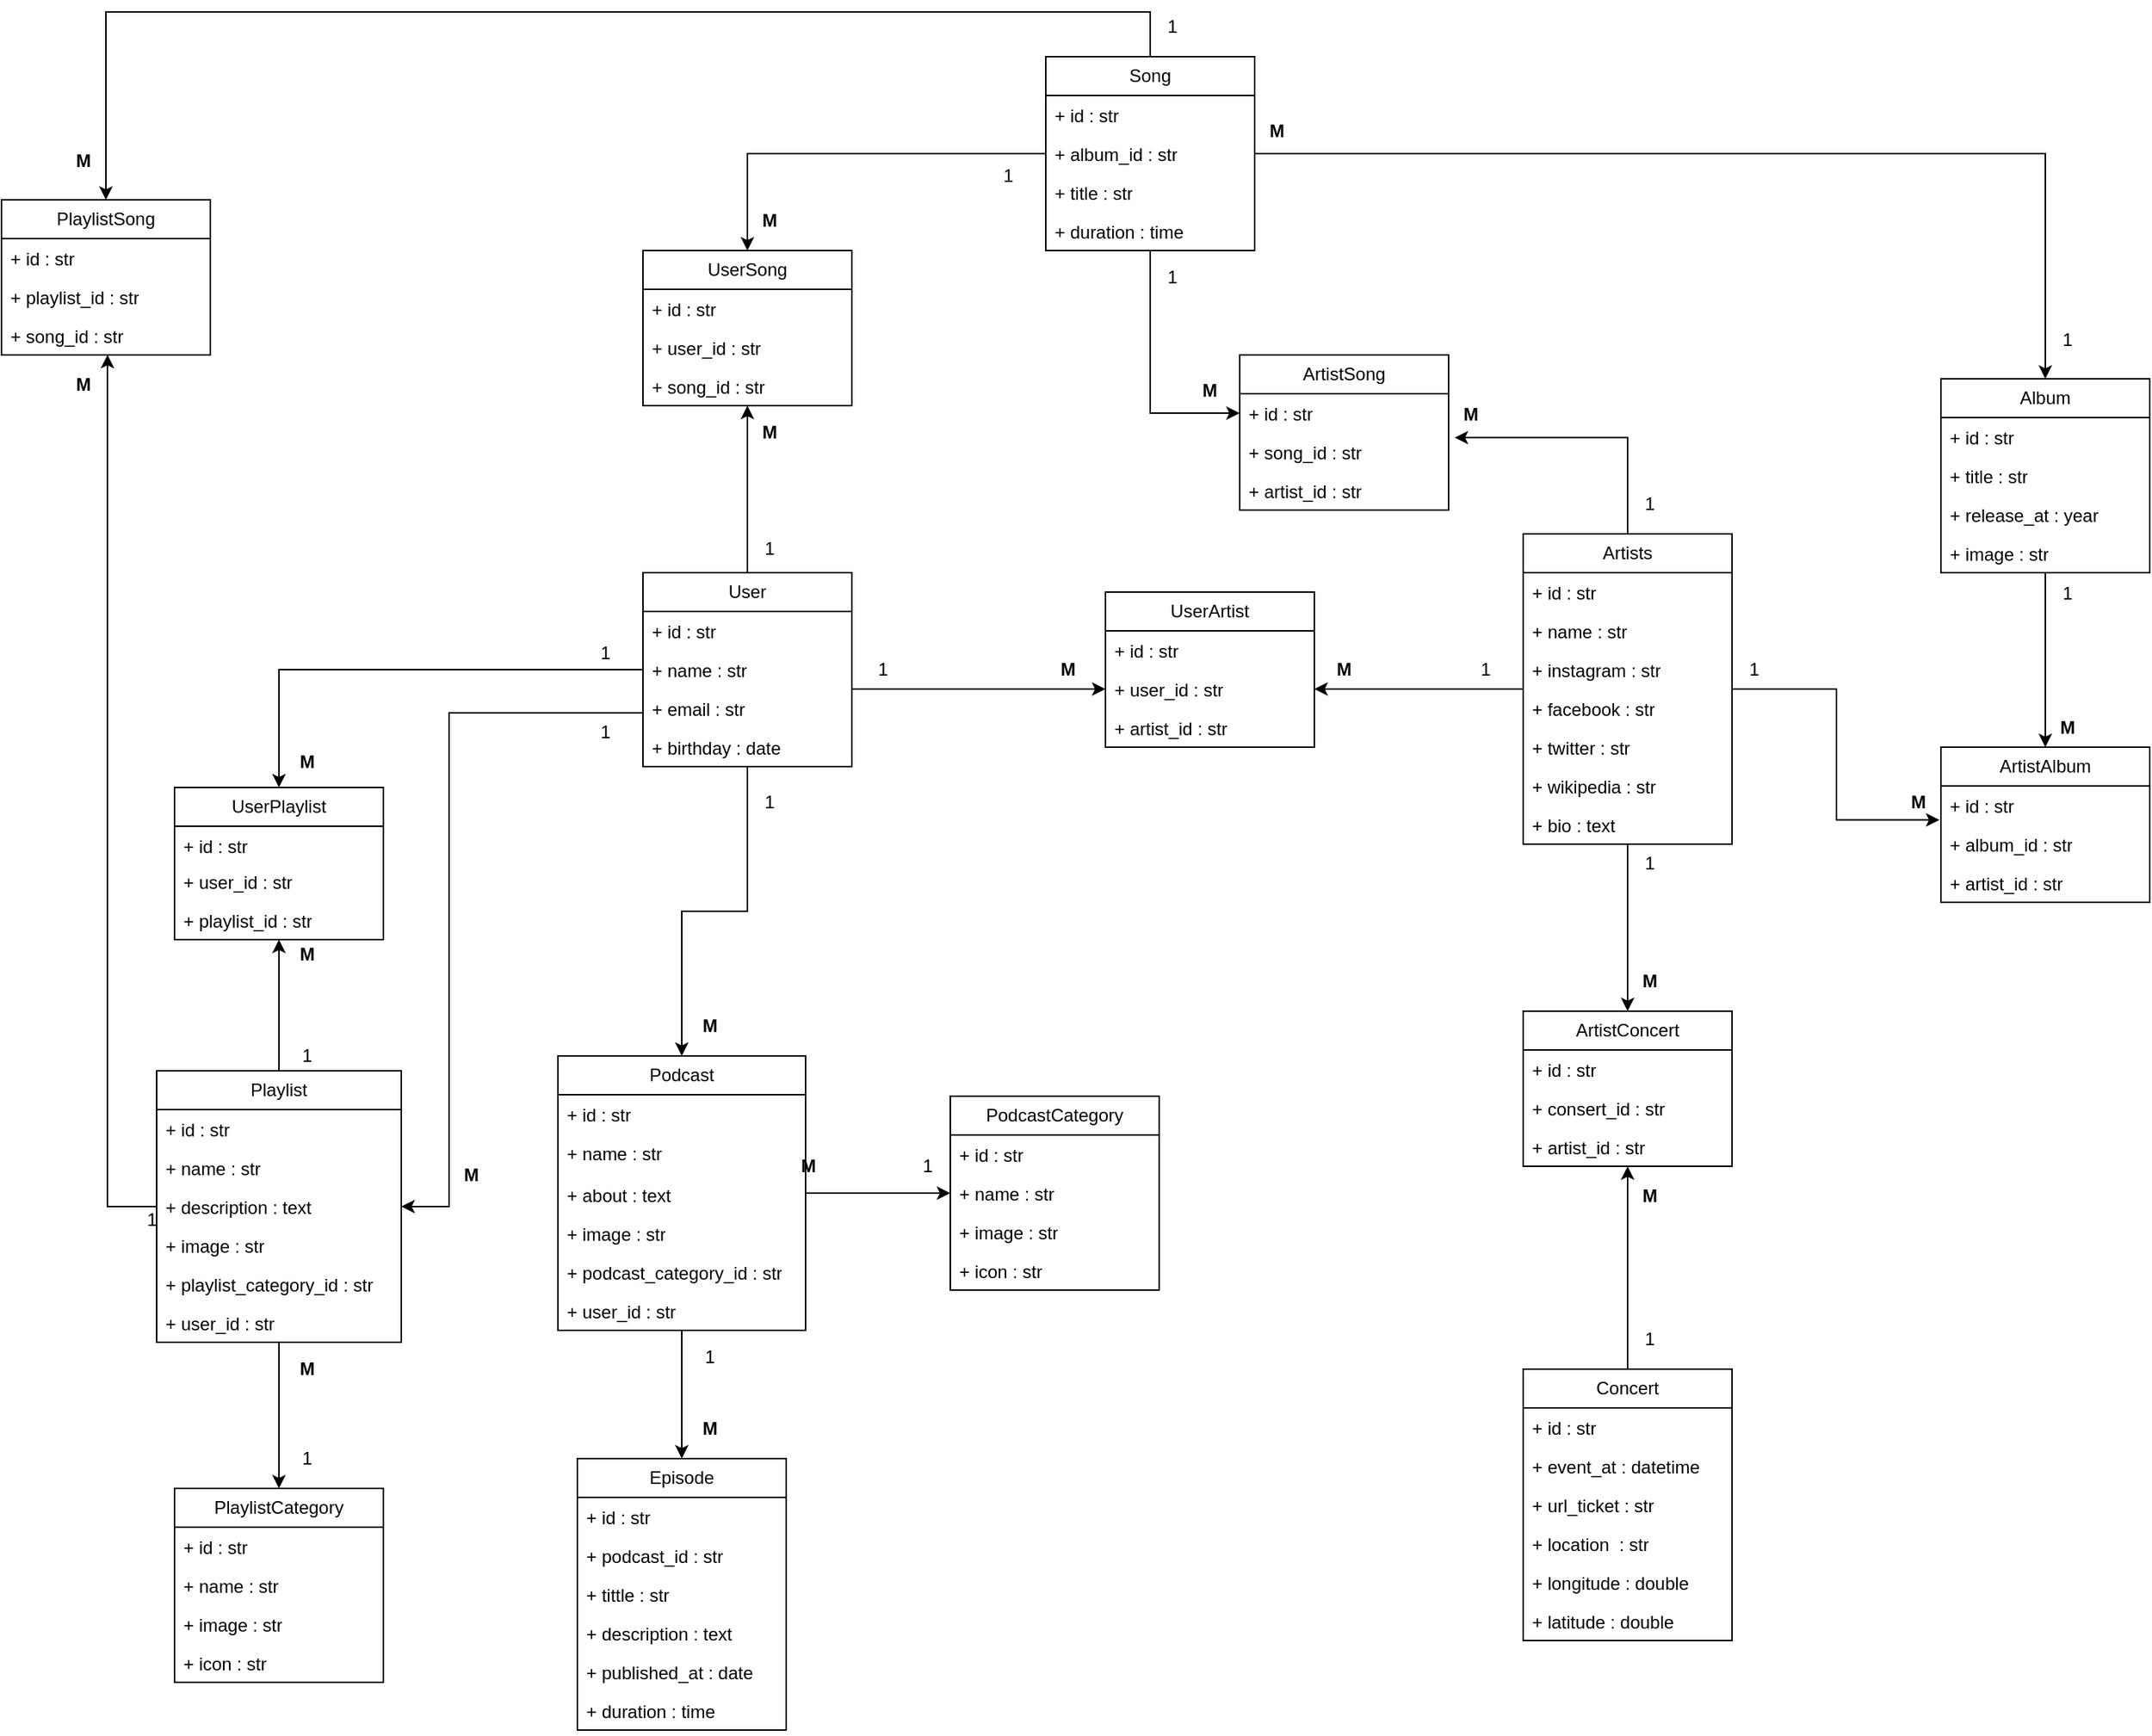 <mxfile version="21.3.2" type="device">
  <diagram name="Halaman-1" id="rEhybxDb6TIfCzU0UJuk">
    <mxGraphModel dx="2417" dy="960" grid="1" gridSize="10" guides="1" tooltips="1" connect="1" arrows="1" fold="1" page="1" pageScale="1" pageWidth="827" pageHeight="1169" math="0" shadow="0">
      <root>
        <mxCell id="0" />
        <mxCell id="1" parent="0" />
        <mxCell id="_os8I4X1cZ1uzn5WCL8z-147" style="edgeStyle=orthogonalEdgeStyle;rounded=0;orthogonalLoop=1;jettySize=auto;html=1;" parent="1" source="_os8I4X1cZ1uzn5WCL8z-61" target="_os8I4X1cZ1uzn5WCL8z-104" edge="1">
          <mxGeometry relative="1" as="geometry" />
        </mxCell>
        <mxCell id="_os8I4X1cZ1uzn5WCL8z-205" style="edgeStyle=orthogonalEdgeStyle;rounded=0;orthogonalLoop=1;jettySize=auto;html=1;" parent="1" source="_os8I4X1cZ1uzn5WCL8z-61" target="_os8I4X1cZ1uzn5WCL8z-181" edge="1">
          <mxGeometry relative="1" as="geometry">
            <Array as="points">
              <mxPoint x="-180" y="464" />
              <mxPoint x="-180" y="464" />
            </Array>
          </mxGeometry>
        </mxCell>
        <mxCell id="_os8I4X1cZ1uzn5WCL8z-213" style="edgeStyle=orthogonalEdgeStyle;rounded=0;orthogonalLoop=1;jettySize=auto;html=1;entryX=0.5;entryY=1;entryDx=0;entryDy=0;" parent="1" source="_os8I4X1cZ1uzn5WCL8z-61" target="_os8I4X1cZ1uzn5WCL8z-183" edge="1">
          <mxGeometry relative="1" as="geometry" />
        </mxCell>
        <mxCell id="_os8I4X1cZ1uzn5WCL8z-231" style="edgeStyle=orthogonalEdgeStyle;rounded=0;orthogonalLoop=1;jettySize=auto;html=1;entryX=1;entryY=0.5;entryDx=0;entryDy=0;" parent="1" source="_os8I4X1cZ1uzn5WCL8z-61" target="_os8I4X1cZ1uzn5WCL8z-96" edge="1">
          <mxGeometry relative="1" as="geometry">
            <Array as="points">
              <mxPoint x="-500" y="480" />
              <mxPoint x="-500" y="811" />
            </Array>
          </mxGeometry>
        </mxCell>
        <mxCell id="_os8I4X1cZ1uzn5WCL8z-61" value="User" style="swimlane;fontStyle=0;childLayout=stackLayout;horizontal=1;startSize=26;fillColor=none;horizontalStack=0;resizeParent=1;resizeParentMax=0;resizeLast=0;collapsible=1;marginBottom=0;whiteSpace=wrap;html=1;" parent="1" vertex="1">
          <mxGeometry x="-370" y="386" width="140" height="130" as="geometry" />
        </mxCell>
        <mxCell id="_os8I4X1cZ1uzn5WCL8z-62" value="+ id : str" style="text;strokeColor=none;fillColor=none;align=left;verticalAlign=top;spacingLeft=4;spacingRight=4;overflow=hidden;rotatable=0;points=[[0,0.5],[1,0.5]];portConstraint=eastwest;whiteSpace=wrap;html=1;" parent="_os8I4X1cZ1uzn5WCL8z-61" vertex="1">
          <mxGeometry y="26" width="140" height="26" as="geometry" />
        </mxCell>
        <mxCell id="_os8I4X1cZ1uzn5WCL8z-63" value="+ name : str" style="text;strokeColor=none;fillColor=none;align=left;verticalAlign=top;spacingLeft=4;spacingRight=4;overflow=hidden;rotatable=0;points=[[0,0.5],[1,0.5]];portConstraint=eastwest;whiteSpace=wrap;html=1;" parent="_os8I4X1cZ1uzn5WCL8z-61" vertex="1">
          <mxGeometry y="52" width="140" height="26" as="geometry" />
        </mxCell>
        <mxCell id="_os8I4X1cZ1uzn5WCL8z-64" value="+ email : str&amp;nbsp;" style="text;strokeColor=none;fillColor=none;align=left;verticalAlign=top;spacingLeft=4;spacingRight=4;overflow=hidden;rotatable=0;points=[[0,0.5],[1,0.5]];portConstraint=eastwest;whiteSpace=wrap;html=1;" parent="_os8I4X1cZ1uzn5WCL8z-61" vertex="1">
          <mxGeometry y="78" width="140" height="26" as="geometry" />
        </mxCell>
        <mxCell id="_os8I4X1cZ1uzn5WCL8z-67" value="+ birthday : date&amp;nbsp;" style="text;strokeColor=none;fillColor=none;align=left;verticalAlign=top;spacingLeft=4;spacingRight=4;overflow=hidden;rotatable=0;points=[[0,0.5],[1,0.5]];portConstraint=eastwest;whiteSpace=wrap;html=1;" parent="_os8I4X1cZ1uzn5WCL8z-61" vertex="1">
          <mxGeometry y="104" width="140" height="26" as="geometry" />
        </mxCell>
        <mxCell id="_os8I4X1cZ1uzn5WCL8z-193" style="edgeStyle=orthogonalEdgeStyle;rounded=0;orthogonalLoop=1;jettySize=auto;html=1;entryX=-0.007;entryY=-0.125;entryDx=0;entryDy=0;entryPerimeter=0;" parent="1" source="_os8I4X1cZ1uzn5WCL8z-68" target="_os8I4X1cZ1uzn5WCL8z-164" edge="1">
          <mxGeometry relative="1" as="geometry" />
        </mxCell>
        <mxCell id="_os8I4X1cZ1uzn5WCL8z-197" style="edgeStyle=orthogonalEdgeStyle;rounded=0;orthogonalLoop=1;jettySize=auto;html=1;entryX=1.029;entryY=0.132;entryDx=0;entryDy=0;entryPerimeter=0;" parent="1" source="_os8I4X1cZ1uzn5WCL8z-68" target="_os8I4X1cZ1uzn5WCL8z-169" edge="1">
          <mxGeometry relative="1" as="geometry" />
        </mxCell>
        <mxCell id="_os8I4X1cZ1uzn5WCL8z-201" style="edgeStyle=orthogonalEdgeStyle;rounded=0;orthogonalLoop=1;jettySize=auto;html=1;" parent="1" source="_os8I4X1cZ1uzn5WCL8z-68" target="_os8I4X1cZ1uzn5WCL8z-175" edge="1">
          <mxGeometry relative="1" as="geometry" />
        </mxCell>
        <mxCell id="_os8I4X1cZ1uzn5WCL8z-206" style="edgeStyle=orthogonalEdgeStyle;rounded=0;orthogonalLoop=1;jettySize=auto;html=1;entryX=1;entryY=0.5;entryDx=0;entryDy=0;" parent="1" source="_os8I4X1cZ1uzn5WCL8z-68" target="_os8I4X1cZ1uzn5WCL8z-181" edge="1">
          <mxGeometry relative="1" as="geometry" />
        </mxCell>
        <mxCell id="_os8I4X1cZ1uzn5WCL8z-68" value="Artists" style="swimlane;fontStyle=0;childLayout=stackLayout;horizontal=1;startSize=26;fillColor=none;horizontalStack=0;resizeParent=1;resizeParentMax=0;resizeLast=0;collapsible=1;marginBottom=0;whiteSpace=wrap;html=1;" parent="1" vertex="1">
          <mxGeometry x="220" y="360" width="140" height="208" as="geometry" />
        </mxCell>
        <mxCell id="_os8I4X1cZ1uzn5WCL8z-69" value="+ id : str" style="text;strokeColor=none;fillColor=none;align=left;verticalAlign=top;spacingLeft=4;spacingRight=4;overflow=hidden;rotatable=0;points=[[0,0.5],[1,0.5]];portConstraint=eastwest;whiteSpace=wrap;html=1;" parent="_os8I4X1cZ1uzn5WCL8z-68" vertex="1">
          <mxGeometry y="26" width="140" height="26" as="geometry" />
        </mxCell>
        <mxCell id="_os8I4X1cZ1uzn5WCL8z-70" value="+ name : str" style="text;strokeColor=none;fillColor=none;align=left;verticalAlign=top;spacingLeft=4;spacingRight=4;overflow=hidden;rotatable=0;points=[[0,0.5],[1,0.5]];portConstraint=eastwest;whiteSpace=wrap;html=1;" parent="_os8I4X1cZ1uzn5WCL8z-68" vertex="1">
          <mxGeometry y="52" width="140" height="26" as="geometry" />
        </mxCell>
        <mxCell id="_os8I4X1cZ1uzn5WCL8z-71" value="+ instagram : str" style="text;strokeColor=none;fillColor=none;align=left;verticalAlign=top;spacingLeft=4;spacingRight=4;overflow=hidden;rotatable=0;points=[[0,0.5],[1,0.5]];portConstraint=eastwest;whiteSpace=wrap;html=1;" parent="_os8I4X1cZ1uzn5WCL8z-68" vertex="1">
          <mxGeometry y="78" width="140" height="26" as="geometry" />
        </mxCell>
        <mxCell id="_os8I4X1cZ1uzn5WCL8z-72" value="+ facebook : str" style="text;strokeColor=none;fillColor=none;align=left;verticalAlign=top;spacingLeft=4;spacingRight=4;overflow=hidden;rotatable=0;points=[[0,0.5],[1,0.5]];portConstraint=eastwest;whiteSpace=wrap;html=1;" parent="_os8I4X1cZ1uzn5WCL8z-68" vertex="1">
          <mxGeometry y="104" width="140" height="26" as="geometry" />
        </mxCell>
        <mxCell id="_os8I4X1cZ1uzn5WCL8z-73" value="+ twitter : str" style="text;strokeColor=none;fillColor=none;align=left;verticalAlign=top;spacingLeft=4;spacingRight=4;overflow=hidden;rotatable=0;points=[[0,0.5],[1,0.5]];portConstraint=eastwest;whiteSpace=wrap;html=1;" parent="_os8I4X1cZ1uzn5WCL8z-68" vertex="1">
          <mxGeometry y="130" width="140" height="26" as="geometry" />
        </mxCell>
        <mxCell id="_os8I4X1cZ1uzn5WCL8z-74" value="+ wikipedia : str" style="text;strokeColor=none;fillColor=none;align=left;verticalAlign=top;spacingLeft=4;spacingRight=4;overflow=hidden;rotatable=0;points=[[0,0.5],[1,0.5]];portConstraint=eastwest;whiteSpace=wrap;html=1;" parent="_os8I4X1cZ1uzn5WCL8z-68" vertex="1">
          <mxGeometry y="156" width="140" height="26" as="geometry" />
        </mxCell>
        <mxCell id="_os8I4X1cZ1uzn5WCL8z-76" value="+ bio : text" style="text;strokeColor=none;fillColor=none;align=left;verticalAlign=top;spacingLeft=4;spacingRight=4;overflow=hidden;rotatable=0;points=[[0,0.5],[1,0.5]];portConstraint=eastwest;whiteSpace=wrap;html=1;" parent="_os8I4X1cZ1uzn5WCL8z-68" vertex="1">
          <mxGeometry y="182" width="140" height="26" as="geometry" />
        </mxCell>
        <mxCell id="_os8I4X1cZ1uzn5WCL8z-150" style="edgeStyle=orthogonalEdgeStyle;rounded=0;orthogonalLoop=1;jettySize=auto;html=1;exitX=1;exitY=0.5;exitDx=0;exitDy=0;" parent="1" source="_os8I4X1cZ1uzn5WCL8z-79" target="_os8I4X1cZ1uzn5WCL8z-82" edge="1">
          <mxGeometry relative="1" as="geometry">
            <Array as="points">
              <mxPoint x="570" y="105" />
            </Array>
          </mxGeometry>
        </mxCell>
        <mxCell id="_os8I4X1cZ1uzn5WCL8z-196" style="edgeStyle=orthogonalEdgeStyle;rounded=0;orthogonalLoop=1;jettySize=auto;html=1;" parent="1" source="_os8I4X1cZ1uzn5WCL8z-77" target="_os8I4X1cZ1uzn5WCL8z-168" edge="1">
          <mxGeometry relative="1" as="geometry" />
        </mxCell>
        <mxCell id="_os8I4X1cZ1uzn5WCL8z-210" style="edgeStyle=orthogonalEdgeStyle;rounded=0;orthogonalLoop=1;jettySize=auto;html=1;entryX=0.5;entryY=0;entryDx=0;entryDy=0;" parent="1" source="_os8I4X1cZ1uzn5WCL8z-77" target="_os8I4X1cZ1uzn5WCL8z-171" edge="1">
          <mxGeometry relative="1" as="geometry">
            <Array as="points">
              <mxPoint x="-30" y="10" />
              <mxPoint x="-730" y="10" />
            </Array>
          </mxGeometry>
        </mxCell>
        <mxCell id="_os8I4X1cZ1uzn5WCL8z-214" style="edgeStyle=orthogonalEdgeStyle;rounded=0;orthogonalLoop=1;jettySize=auto;html=1;entryX=0.5;entryY=0;entryDx=0;entryDy=0;" parent="1" source="_os8I4X1cZ1uzn5WCL8z-77" target="_os8I4X1cZ1uzn5WCL8z-183" edge="1">
          <mxGeometry relative="1" as="geometry" />
        </mxCell>
        <mxCell id="_os8I4X1cZ1uzn5WCL8z-77" value="Song" style="swimlane;fontStyle=0;childLayout=stackLayout;horizontal=1;startSize=26;fillColor=none;horizontalStack=0;resizeParent=1;resizeParentMax=0;resizeLast=0;collapsible=1;marginBottom=0;whiteSpace=wrap;html=1;" parent="1" vertex="1">
          <mxGeometry x="-100" y="40" width="140" height="130" as="geometry" />
        </mxCell>
        <mxCell id="_os8I4X1cZ1uzn5WCL8z-78" value="+ id : str" style="text;strokeColor=none;fillColor=none;align=left;verticalAlign=top;spacingLeft=4;spacingRight=4;overflow=hidden;rotatable=0;points=[[0,0.5],[1,0.5]];portConstraint=eastwest;whiteSpace=wrap;html=1;" parent="_os8I4X1cZ1uzn5WCL8z-77" vertex="1">
          <mxGeometry y="26" width="140" height="26" as="geometry" />
        </mxCell>
        <mxCell id="_os8I4X1cZ1uzn5WCL8z-79" value="+ album_id : str" style="text;strokeColor=none;fillColor=none;align=left;verticalAlign=top;spacingLeft=4;spacingRight=4;overflow=hidden;rotatable=0;points=[[0,0.5],[1,0.5]];portConstraint=eastwest;whiteSpace=wrap;html=1;" parent="_os8I4X1cZ1uzn5WCL8z-77" vertex="1">
          <mxGeometry y="52" width="140" height="26" as="geometry" />
        </mxCell>
        <mxCell id="_os8I4X1cZ1uzn5WCL8z-80" value="+ title : str" style="text;strokeColor=none;fillColor=none;align=left;verticalAlign=top;spacingLeft=4;spacingRight=4;overflow=hidden;rotatable=0;points=[[0,0.5],[1,0.5]];portConstraint=eastwest;whiteSpace=wrap;html=1;" parent="_os8I4X1cZ1uzn5WCL8z-77" vertex="1">
          <mxGeometry y="78" width="140" height="26" as="geometry" />
        </mxCell>
        <mxCell id="_os8I4X1cZ1uzn5WCL8z-81" value="+ duration : time" style="text;strokeColor=none;fillColor=none;align=left;verticalAlign=top;spacingLeft=4;spacingRight=4;overflow=hidden;rotatable=0;points=[[0,0.5],[1,0.5]];portConstraint=eastwest;whiteSpace=wrap;html=1;" parent="_os8I4X1cZ1uzn5WCL8z-77" vertex="1">
          <mxGeometry y="104" width="140" height="26" as="geometry" />
        </mxCell>
        <mxCell id="_os8I4X1cZ1uzn5WCL8z-211" style="edgeStyle=orthogonalEdgeStyle;rounded=0;orthogonalLoop=1;jettySize=auto;html=1;entryX=0.5;entryY=0;entryDx=0;entryDy=0;" parent="1" source="_os8I4X1cZ1uzn5WCL8z-82" target="_os8I4X1cZ1uzn5WCL8z-162" edge="1">
          <mxGeometry relative="1" as="geometry" />
        </mxCell>
        <mxCell id="_os8I4X1cZ1uzn5WCL8z-82" value="Album" style="swimlane;fontStyle=0;childLayout=stackLayout;horizontal=1;startSize=26;fillColor=none;horizontalStack=0;resizeParent=1;resizeParentMax=0;resizeLast=0;collapsible=1;marginBottom=0;whiteSpace=wrap;html=1;" parent="1" vertex="1">
          <mxGeometry x="500" y="256" width="140" height="130" as="geometry" />
        </mxCell>
        <mxCell id="_os8I4X1cZ1uzn5WCL8z-83" value="+ id : str" style="text;strokeColor=none;fillColor=none;align=left;verticalAlign=top;spacingLeft=4;spacingRight=4;overflow=hidden;rotatable=0;points=[[0,0.5],[1,0.5]];portConstraint=eastwest;whiteSpace=wrap;html=1;" parent="_os8I4X1cZ1uzn5WCL8z-82" vertex="1">
          <mxGeometry y="26" width="140" height="26" as="geometry" />
        </mxCell>
        <mxCell id="_os8I4X1cZ1uzn5WCL8z-84" value="+ title : str" style="text;strokeColor=none;fillColor=none;align=left;verticalAlign=top;spacingLeft=4;spacingRight=4;overflow=hidden;rotatable=0;points=[[0,0.5],[1,0.5]];portConstraint=eastwest;whiteSpace=wrap;html=1;" parent="_os8I4X1cZ1uzn5WCL8z-82" vertex="1">
          <mxGeometry y="52" width="140" height="26" as="geometry" />
        </mxCell>
        <mxCell id="_os8I4X1cZ1uzn5WCL8z-85" value="+ release_at : year" style="text;strokeColor=none;fillColor=none;align=left;verticalAlign=top;spacingLeft=4;spacingRight=4;overflow=hidden;rotatable=0;points=[[0,0.5],[1,0.5]];portConstraint=eastwest;whiteSpace=wrap;html=1;" parent="_os8I4X1cZ1uzn5WCL8z-82" vertex="1">
          <mxGeometry y="78" width="140" height="26" as="geometry" />
        </mxCell>
        <mxCell id="_os8I4X1cZ1uzn5WCL8z-86" value="+ image : str" style="text;strokeColor=none;fillColor=none;align=left;verticalAlign=top;spacingLeft=4;spacingRight=4;overflow=hidden;rotatable=0;points=[[0,0.5],[1,0.5]];portConstraint=eastwest;whiteSpace=wrap;html=1;" parent="_os8I4X1cZ1uzn5WCL8z-82" vertex="1">
          <mxGeometry y="104" width="140" height="26" as="geometry" />
        </mxCell>
        <mxCell id="_os8I4X1cZ1uzn5WCL8z-87" value="PlaylistCategory" style="swimlane;fontStyle=0;childLayout=stackLayout;horizontal=1;startSize=26;fillColor=none;horizontalStack=0;resizeParent=1;resizeParentMax=0;resizeLast=0;collapsible=1;marginBottom=0;whiteSpace=wrap;html=1;" parent="1" vertex="1">
          <mxGeometry x="-684" y="1000" width="140" height="130" as="geometry" />
        </mxCell>
        <mxCell id="_os8I4X1cZ1uzn5WCL8z-88" value="+ id : str" style="text;strokeColor=none;fillColor=none;align=left;verticalAlign=top;spacingLeft=4;spacingRight=4;overflow=hidden;rotatable=0;points=[[0,0.5],[1,0.5]];portConstraint=eastwest;whiteSpace=wrap;html=1;" parent="_os8I4X1cZ1uzn5WCL8z-87" vertex="1">
          <mxGeometry y="26" width="140" height="26" as="geometry" />
        </mxCell>
        <mxCell id="_os8I4X1cZ1uzn5WCL8z-89" value="+ name : str" style="text;strokeColor=none;fillColor=none;align=left;verticalAlign=top;spacingLeft=4;spacingRight=4;overflow=hidden;rotatable=0;points=[[0,0.5],[1,0.5]];portConstraint=eastwest;whiteSpace=wrap;html=1;" parent="_os8I4X1cZ1uzn5WCL8z-87" vertex="1">
          <mxGeometry y="52" width="140" height="26" as="geometry" />
        </mxCell>
        <mxCell id="_os8I4X1cZ1uzn5WCL8z-90" value="+ image : str" style="text;strokeColor=none;fillColor=none;align=left;verticalAlign=top;spacingLeft=4;spacingRight=4;overflow=hidden;rotatable=0;points=[[0,0.5],[1,0.5]];portConstraint=eastwest;whiteSpace=wrap;html=1;" parent="_os8I4X1cZ1uzn5WCL8z-87" vertex="1">
          <mxGeometry y="78" width="140" height="26" as="geometry" />
        </mxCell>
        <mxCell id="_os8I4X1cZ1uzn5WCL8z-91" value="+ icon : str" style="text;strokeColor=none;fillColor=none;align=left;verticalAlign=top;spacingLeft=4;spacingRight=4;overflow=hidden;rotatable=0;points=[[0,0.5],[1,0.5]];portConstraint=eastwest;whiteSpace=wrap;html=1;" parent="_os8I4X1cZ1uzn5WCL8z-87" vertex="1">
          <mxGeometry y="104" width="140" height="26" as="geometry" />
        </mxCell>
        <mxCell id="_os8I4X1cZ1uzn5WCL8z-156" style="edgeStyle=orthogonalEdgeStyle;rounded=0;orthogonalLoop=1;jettySize=auto;html=1;" parent="1" source="_os8I4X1cZ1uzn5WCL8z-92" target="_os8I4X1cZ1uzn5WCL8z-87" edge="1">
          <mxGeometry relative="1" as="geometry" />
        </mxCell>
        <mxCell id="_os8I4X1cZ1uzn5WCL8z-199" style="edgeStyle=orthogonalEdgeStyle;rounded=0;orthogonalLoop=1;jettySize=auto;html=1;entryX=0.508;entryY=0.996;entryDx=0;entryDy=0;entryPerimeter=0;" parent="1" source="_os8I4X1cZ1uzn5WCL8z-92" target="_os8I4X1cZ1uzn5WCL8z-174" edge="1">
          <mxGeometry relative="1" as="geometry">
            <mxPoint x="-740" y="250" as="targetPoint" />
            <Array as="points">
              <mxPoint x="-729" y="811" />
              <mxPoint x="-729" y="250" />
            </Array>
          </mxGeometry>
        </mxCell>
        <mxCell id="_os8I4X1cZ1uzn5WCL8z-216" style="edgeStyle=orthogonalEdgeStyle;rounded=0;orthogonalLoop=1;jettySize=auto;html=1;entryX=0.5;entryY=1;entryDx=0;entryDy=0;" parent="1" source="_os8I4X1cZ1uzn5WCL8z-92" target="_os8I4X1cZ1uzn5WCL8z-187" edge="1">
          <mxGeometry relative="1" as="geometry" />
        </mxCell>
        <mxCell id="_os8I4X1cZ1uzn5WCL8z-92" value="Playlist" style="swimlane;fontStyle=0;childLayout=stackLayout;horizontal=1;startSize=26;fillColor=none;horizontalStack=0;resizeParent=1;resizeParentMax=0;resizeLast=0;collapsible=1;marginBottom=0;whiteSpace=wrap;html=1;" parent="1" vertex="1">
          <mxGeometry x="-696" y="720" width="164" height="182" as="geometry" />
        </mxCell>
        <mxCell id="_os8I4X1cZ1uzn5WCL8z-93" value="+ id : str" style="text;strokeColor=none;fillColor=none;align=left;verticalAlign=top;spacingLeft=4;spacingRight=4;overflow=hidden;rotatable=0;points=[[0,0.5],[1,0.5]];portConstraint=eastwest;whiteSpace=wrap;html=1;" parent="_os8I4X1cZ1uzn5WCL8z-92" vertex="1">
          <mxGeometry y="26" width="164" height="26" as="geometry" />
        </mxCell>
        <mxCell id="_os8I4X1cZ1uzn5WCL8z-94" value="+ name : str" style="text;strokeColor=none;fillColor=none;align=left;verticalAlign=top;spacingLeft=4;spacingRight=4;overflow=hidden;rotatable=0;points=[[0,0.5],[1,0.5]];portConstraint=eastwest;whiteSpace=wrap;html=1;" parent="_os8I4X1cZ1uzn5WCL8z-92" vertex="1">
          <mxGeometry y="52" width="164" height="26" as="geometry" />
        </mxCell>
        <mxCell id="_os8I4X1cZ1uzn5WCL8z-96" value="+ description : text" style="text;strokeColor=none;fillColor=none;align=left;verticalAlign=top;spacingLeft=4;spacingRight=4;overflow=hidden;rotatable=0;points=[[0,0.5],[1,0.5]];portConstraint=eastwest;whiteSpace=wrap;html=1;" parent="_os8I4X1cZ1uzn5WCL8z-92" vertex="1">
          <mxGeometry y="78" width="164" height="26" as="geometry" />
        </mxCell>
        <mxCell id="_os8I4X1cZ1uzn5WCL8z-95" value="+ image : str" style="text;strokeColor=none;fillColor=none;align=left;verticalAlign=top;spacingLeft=4;spacingRight=4;overflow=hidden;rotatable=0;points=[[0,0.5],[1,0.5]];portConstraint=eastwest;whiteSpace=wrap;html=1;" parent="_os8I4X1cZ1uzn5WCL8z-92" vertex="1">
          <mxGeometry y="104" width="164" height="26" as="geometry" />
        </mxCell>
        <mxCell id="_os8I4X1cZ1uzn5WCL8z-97" value="+ playlist_category_id : str" style="text;strokeColor=none;fillColor=none;align=left;verticalAlign=top;spacingLeft=4;spacingRight=4;overflow=hidden;rotatable=0;points=[[0,0.5],[1,0.5]];portConstraint=eastwest;whiteSpace=wrap;html=1;" parent="_os8I4X1cZ1uzn5WCL8z-92" vertex="1">
          <mxGeometry y="130" width="164" height="26" as="geometry" />
        </mxCell>
        <mxCell id="_os8I4X1cZ1uzn5WCL8z-98" value="+ user_id : str" style="text;strokeColor=none;fillColor=none;align=left;verticalAlign=top;spacingLeft=4;spacingRight=4;overflow=hidden;rotatable=0;points=[[0,0.5],[1,0.5]];portConstraint=eastwest;whiteSpace=wrap;html=1;" parent="_os8I4X1cZ1uzn5WCL8z-92" vertex="1">
          <mxGeometry y="156" width="164" height="26" as="geometry" />
        </mxCell>
        <mxCell id="_os8I4X1cZ1uzn5WCL8z-99" value="PodcastCategory" style="swimlane;fontStyle=0;childLayout=stackLayout;horizontal=1;startSize=26;fillColor=none;horizontalStack=0;resizeParent=1;resizeParentMax=0;resizeLast=0;collapsible=1;marginBottom=0;whiteSpace=wrap;html=1;" parent="1" vertex="1">
          <mxGeometry x="-164" y="737" width="140" height="130" as="geometry" />
        </mxCell>
        <mxCell id="_os8I4X1cZ1uzn5WCL8z-100" value="+ id : str" style="text;strokeColor=none;fillColor=none;align=left;verticalAlign=top;spacingLeft=4;spacingRight=4;overflow=hidden;rotatable=0;points=[[0,0.5],[1,0.5]];portConstraint=eastwest;whiteSpace=wrap;html=1;" parent="_os8I4X1cZ1uzn5WCL8z-99" vertex="1">
          <mxGeometry y="26" width="140" height="26" as="geometry" />
        </mxCell>
        <mxCell id="_os8I4X1cZ1uzn5WCL8z-101" value="+ name : str" style="text;strokeColor=none;fillColor=none;align=left;verticalAlign=top;spacingLeft=4;spacingRight=4;overflow=hidden;rotatable=0;points=[[0,0.5],[1,0.5]];portConstraint=eastwest;whiteSpace=wrap;html=1;" parent="_os8I4X1cZ1uzn5WCL8z-99" vertex="1">
          <mxGeometry y="52" width="140" height="26" as="geometry" />
        </mxCell>
        <mxCell id="_os8I4X1cZ1uzn5WCL8z-102" value="+ image : str" style="text;strokeColor=none;fillColor=none;align=left;verticalAlign=top;spacingLeft=4;spacingRight=4;overflow=hidden;rotatable=0;points=[[0,0.5],[1,0.5]];portConstraint=eastwest;whiteSpace=wrap;html=1;" parent="_os8I4X1cZ1uzn5WCL8z-99" vertex="1">
          <mxGeometry y="78" width="140" height="26" as="geometry" />
        </mxCell>
        <mxCell id="_os8I4X1cZ1uzn5WCL8z-103" value="+ icon : str" style="text;strokeColor=none;fillColor=none;align=left;verticalAlign=top;spacingLeft=4;spacingRight=4;overflow=hidden;rotatable=0;points=[[0,0.5],[1,0.5]];portConstraint=eastwest;whiteSpace=wrap;html=1;" parent="_os8I4X1cZ1uzn5WCL8z-99" vertex="1">
          <mxGeometry y="104" width="140" height="26" as="geometry" />
        </mxCell>
        <mxCell id="_os8I4X1cZ1uzn5WCL8z-138" style="edgeStyle=orthogonalEdgeStyle;rounded=0;orthogonalLoop=1;jettySize=auto;html=1;" parent="1" source="_os8I4X1cZ1uzn5WCL8z-104" target="_os8I4X1cZ1uzn5WCL8z-111" edge="1">
          <mxGeometry relative="1" as="geometry" />
        </mxCell>
        <mxCell id="_os8I4X1cZ1uzn5WCL8z-139" style="edgeStyle=orthogonalEdgeStyle;rounded=0;orthogonalLoop=1;jettySize=auto;html=1;" parent="1" source="_os8I4X1cZ1uzn5WCL8z-104" target="_os8I4X1cZ1uzn5WCL8z-101" edge="1">
          <mxGeometry relative="1" as="geometry" />
        </mxCell>
        <mxCell id="_os8I4X1cZ1uzn5WCL8z-104" value="Podcast" style="swimlane;fontStyle=0;childLayout=stackLayout;horizontal=1;startSize=26;fillColor=none;horizontalStack=0;resizeParent=1;resizeParentMax=0;resizeLast=0;collapsible=1;marginBottom=0;whiteSpace=wrap;html=1;" parent="1" vertex="1">
          <mxGeometry x="-427" y="710" width="166" height="184" as="geometry" />
        </mxCell>
        <mxCell id="_os8I4X1cZ1uzn5WCL8z-105" value="+ id : str" style="text;strokeColor=none;fillColor=none;align=left;verticalAlign=top;spacingLeft=4;spacingRight=4;overflow=hidden;rotatable=0;points=[[0,0.5],[1,0.5]];portConstraint=eastwest;whiteSpace=wrap;html=1;" parent="_os8I4X1cZ1uzn5WCL8z-104" vertex="1">
          <mxGeometry y="26" width="166" height="26" as="geometry" />
        </mxCell>
        <mxCell id="_os8I4X1cZ1uzn5WCL8z-106" value="+ name : str" style="text;strokeColor=none;fillColor=none;align=left;verticalAlign=top;spacingLeft=4;spacingRight=4;overflow=hidden;rotatable=0;points=[[0,0.5],[1,0.5]];portConstraint=eastwest;whiteSpace=wrap;html=1;" parent="_os8I4X1cZ1uzn5WCL8z-104" vertex="1">
          <mxGeometry y="52" width="166" height="28" as="geometry" />
        </mxCell>
        <mxCell id="_os8I4X1cZ1uzn5WCL8z-107" value="+ about : text" style="text;strokeColor=none;fillColor=none;align=left;verticalAlign=top;spacingLeft=4;spacingRight=4;overflow=hidden;rotatable=0;points=[[0,0.5],[1,0.5]];portConstraint=eastwest;whiteSpace=wrap;html=1;" parent="_os8I4X1cZ1uzn5WCL8z-104" vertex="1">
          <mxGeometry y="80" width="166" height="26" as="geometry" />
        </mxCell>
        <mxCell id="_os8I4X1cZ1uzn5WCL8z-108" value="+ image : str" style="text;strokeColor=none;fillColor=none;align=left;verticalAlign=top;spacingLeft=4;spacingRight=4;overflow=hidden;rotatable=0;points=[[0,0.5],[1,0.5]];portConstraint=eastwest;whiteSpace=wrap;html=1;" parent="_os8I4X1cZ1uzn5WCL8z-104" vertex="1">
          <mxGeometry y="106" width="166" height="26" as="geometry" />
        </mxCell>
        <mxCell id="_os8I4X1cZ1uzn5WCL8z-109" value="+ podcast_category_id : str" style="text;strokeColor=none;fillColor=none;align=left;verticalAlign=top;spacingLeft=4;spacingRight=4;overflow=hidden;rotatable=0;points=[[0,0.5],[1,0.5]];portConstraint=eastwest;whiteSpace=wrap;html=1;" parent="_os8I4X1cZ1uzn5WCL8z-104" vertex="1">
          <mxGeometry y="132" width="166" height="26" as="geometry" />
        </mxCell>
        <mxCell id="_os8I4X1cZ1uzn5WCL8z-110" value="+ user_id : str" style="text;strokeColor=none;fillColor=none;align=left;verticalAlign=top;spacingLeft=4;spacingRight=4;overflow=hidden;rotatable=0;points=[[0,0.5],[1,0.5]];portConstraint=eastwest;whiteSpace=wrap;html=1;" parent="_os8I4X1cZ1uzn5WCL8z-104" vertex="1">
          <mxGeometry y="158" width="166" height="26" as="geometry" />
        </mxCell>
        <mxCell id="_os8I4X1cZ1uzn5WCL8z-111" value="Episode" style="swimlane;fontStyle=0;childLayout=stackLayout;horizontal=1;startSize=26;fillColor=none;horizontalStack=0;resizeParent=1;resizeParentMax=0;resizeLast=0;collapsible=1;marginBottom=0;whiteSpace=wrap;html=1;" parent="1" vertex="1">
          <mxGeometry x="-414" y="980" width="140" height="182" as="geometry" />
        </mxCell>
        <mxCell id="_os8I4X1cZ1uzn5WCL8z-112" value="+ id : str" style="text;strokeColor=none;fillColor=none;align=left;verticalAlign=top;spacingLeft=4;spacingRight=4;overflow=hidden;rotatable=0;points=[[0,0.5],[1,0.5]];portConstraint=eastwest;whiteSpace=wrap;html=1;" parent="_os8I4X1cZ1uzn5WCL8z-111" vertex="1">
          <mxGeometry y="26" width="140" height="26" as="geometry" />
        </mxCell>
        <mxCell id="_os8I4X1cZ1uzn5WCL8z-113" value="+ podcast_id : str" style="text;strokeColor=none;fillColor=none;align=left;verticalAlign=top;spacingLeft=4;spacingRight=4;overflow=hidden;rotatable=0;points=[[0,0.5],[1,0.5]];portConstraint=eastwest;whiteSpace=wrap;html=1;" parent="_os8I4X1cZ1uzn5WCL8z-111" vertex="1">
          <mxGeometry y="52" width="140" height="26" as="geometry" />
        </mxCell>
        <mxCell id="_os8I4X1cZ1uzn5WCL8z-114" value="+ tittle : str" style="text;strokeColor=none;fillColor=none;align=left;verticalAlign=top;spacingLeft=4;spacingRight=4;overflow=hidden;rotatable=0;points=[[0,0.5],[1,0.5]];portConstraint=eastwest;whiteSpace=wrap;html=1;" parent="_os8I4X1cZ1uzn5WCL8z-111" vertex="1">
          <mxGeometry y="78" width="140" height="26" as="geometry" />
        </mxCell>
        <mxCell id="_os8I4X1cZ1uzn5WCL8z-115" value="+ description : text" style="text;strokeColor=none;fillColor=none;align=left;verticalAlign=top;spacingLeft=4;spacingRight=4;overflow=hidden;rotatable=0;points=[[0,0.5],[1,0.5]];portConstraint=eastwest;whiteSpace=wrap;html=1;" parent="_os8I4X1cZ1uzn5WCL8z-111" vertex="1">
          <mxGeometry y="104" width="140" height="26" as="geometry" />
        </mxCell>
        <mxCell id="_os8I4X1cZ1uzn5WCL8z-116" value="+ published_at : date" style="text;strokeColor=none;fillColor=none;align=left;verticalAlign=top;spacingLeft=4;spacingRight=4;overflow=hidden;rotatable=0;points=[[0,0.5],[1,0.5]];portConstraint=eastwest;whiteSpace=wrap;html=1;" parent="_os8I4X1cZ1uzn5WCL8z-111" vertex="1">
          <mxGeometry y="130" width="140" height="26" as="geometry" />
        </mxCell>
        <mxCell id="_os8I4X1cZ1uzn5WCL8z-117" value="+ duration : time" style="text;strokeColor=none;fillColor=none;align=left;verticalAlign=top;spacingLeft=4;spacingRight=4;overflow=hidden;rotatable=0;points=[[0,0.5],[1,0.5]];portConstraint=eastwest;whiteSpace=wrap;html=1;" parent="_os8I4X1cZ1uzn5WCL8z-111" vertex="1">
          <mxGeometry y="156" width="140" height="26" as="geometry" />
        </mxCell>
        <mxCell id="_os8I4X1cZ1uzn5WCL8z-209" style="edgeStyle=orthogonalEdgeStyle;rounded=0;orthogonalLoop=1;jettySize=auto;html=1;entryX=0.5;entryY=1;entryDx=0;entryDy=0;" parent="1" source="_os8I4X1cZ1uzn5WCL8z-118" target="_os8I4X1cZ1uzn5WCL8z-175" edge="1">
          <mxGeometry relative="1" as="geometry">
            <mxPoint x="290" y="780" as="targetPoint" />
          </mxGeometry>
        </mxCell>
        <mxCell id="_os8I4X1cZ1uzn5WCL8z-118" value="Concert" style="swimlane;fontStyle=0;childLayout=stackLayout;horizontal=1;startSize=26;fillColor=none;horizontalStack=0;resizeParent=1;resizeParentMax=0;resizeLast=0;collapsible=1;marginBottom=0;whiteSpace=wrap;html=1;" parent="1" vertex="1">
          <mxGeometry x="220" y="920" width="140" height="182" as="geometry" />
        </mxCell>
        <mxCell id="_os8I4X1cZ1uzn5WCL8z-119" value="+ id : str" style="text;strokeColor=none;fillColor=none;align=left;verticalAlign=top;spacingLeft=4;spacingRight=4;overflow=hidden;rotatable=0;points=[[0,0.5],[1,0.5]];portConstraint=eastwest;whiteSpace=wrap;html=1;" parent="_os8I4X1cZ1uzn5WCL8z-118" vertex="1">
          <mxGeometry y="26" width="140" height="26" as="geometry" />
        </mxCell>
        <mxCell id="_os8I4X1cZ1uzn5WCL8z-123" value="+ event_at : datetime" style="text;strokeColor=none;fillColor=none;align=left;verticalAlign=top;spacingLeft=4;spacingRight=4;overflow=hidden;rotatable=0;points=[[0,0.5],[1,0.5]];portConstraint=eastwest;whiteSpace=wrap;html=1;" parent="_os8I4X1cZ1uzn5WCL8z-118" vertex="1">
          <mxGeometry y="52" width="140" height="26" as="geometry" />
        </mxCell>
        <mxCell id="_os8I4X1cZ1uzn5WCL8z-120" value="+ url_ticket : str" style="text;strokeColor=none;fillColor=none;align=left;verticalAlign=top;spacingLeft=4;spacingRight=4;overflow=hidden;rotatable=0;points=[[0,0.5],[1,0.5]];portConstraint=eastwest;whiteSpace=wrap;html=1;" parent="_os8I4X1cZ1uzn5WCL8z-118" vertex="1">
          <mxGeometry y="78" width="140" height="26" as="geometry" />
        </mxCell>
        <mxCell id="_os8I4X1cZ1uzn5WCL8z-121" value="+ location&amp;nbsp; : str" style="text;strokeColor=none;fillColor=none;align=left;verticalAlign=top;spacingLeft=4;spacingRight=4;overflow=hidden;rotatable=0;points=[[0,0.5],[1,0.5]];portConstraint=eastwest;whiteSpace=wrap;html=1;" parent="_os8I4X1cZ1uzn5WCL8z-118" vertex="1">
          <mxGeometry y="104" width="140" height="26" as="geometry" />
        </mxCell>
        <mxCell id="_os8I4X1cZ1uzn5WCL8z-122" value="+ longitude : double" style="text;strokeColor=none;fillColor=none;align=left;verticalAlign=top;spacingLeft=4;spacingRight=4;overflow=hidden;rotatable=0;points=[[0,0.5],[1,0.5]];portConstraint=eastwest;whiteSpace=wrap;html=1;" parent="_os8I4X1cZ1uzn5WCL8z-118" vertex="1">
          <mxGeometry y="130" width="140" height="26" as="geometry" />
        </mxCell>
        <mxCell id="_os8I4X1cZ1uzn5WCL8z-124" value="+ latitude : double" style="text;strokeColor=none;fillColor=none;align=left;verticalAlign=top;spacingLeft=4;spacingRight=4;overflow=hidden;rotatable=0;points=[[0,0.5],[1,0.5]];portConstraint=eastwest;whiteSpace=wrap;html=1;" parent="_os8I4X1cZ1uzn5WCL8z-118" vertex="1">
          <mxGeometry y="156" width="140" height="26" as="geometry" />
        </mxCell>
        <mxCell id="_os8I4X1cZ1uzn5WCL8z-162" value="ArtistAlbum" style="swimlane;fontStyle=0;childLayout=stackLayout;horizontal=1;startSize=26;fillColor=none;horizontalStack=0;resizeParent=1;resizeParentMax=0;resizeLast=0;collapsible=1;marginBottom=0;whiteSpace=wrap;html=1;" parent="1" vertex="1">
          <mxGeometry x="500" y="503" width="140" height="104" as="geometry" />
        </mxCell>
        <mxCell id="_os8I4X1cZ1uzn5WCL8z-163" value="+ id : str" style="text;strokeColor=none;fillColor=none;align=left;verticalAlign=top;spacingLeft=4;spacingRight=4;overflow=hidden;rotatable=0;points=[[0,0.5],[1,0.5]];portConstraint=eastwest;whiteSpace=wrap;html=1;" parent="_os8I4X1cZ1uzn5WCL8z-162" vertex="1">
          <mxGeometry y="26" width="140" height="26" as="geometry" />
        </mxCell>
        <mxCell id="_os8I4X1cZ1uzn5WCL8z-164" value="+ album_id : str" style="text;strokeColor=none;fillColor=none;align=left;verticalAlign=top;spacingLeft=4;spacingRight=4;overflow=hidden;rotatable=0;points=[[0,0.5],[1,0.5]];portConstraint=eastwest;whiteSpace=wrap;html=1;" parent="_os8I4X1cZ1uzn5WCL8z-162" vertex="1">
          <mxGeometry y="52" width="140" height="26" as="geometry" />
        </mxCell>
        <mxCell id="_os8I4X1cZ1uzn5WCL8z-165" value="+ artist_id : str" style="text;strokeColor=none;fillColor=none;align=left;verticalAlign=top;spacingLeft=4;spacingRight=4;overflow=hidden;rotatable=0;points=[[0,0.5],[1,0.5]];portConstraint=eastwest;whiteSpace=wrap;html=1;" parent="_os8I4X1cZ1uzn5WCL8z-162" vertex="1">
          <mxGeometry y="78" width="140" height="26" as="geometry" />
        </mxCell>
        <mxCell id="_os8I4X1cZ1uzn5WCL8z-167" value="ArtistSong" style="swimlane;fontStyle=0;childLayout=stackLayout;horizontal=1;startSize=26;fillColor=none;horizontalStack=0;resizeParent=1;resizeParentMax=0;resizeLast=0;collapsible=1;marginBottom=0;whiteSpace=wrap;html=1;" parent="1" vertex="1">
          <mxGeometry x="30" y="240" width="140" height="104" as="geometry" />
        </mxCell>
        <mxCell id="_os8I4X1cZ1uzn5WCL8z-168" value="+ id : str" style="text;strokeColor=none;fillColor=none;align=left;verticalAlign=top;spacingLeft=4;spacingRight=4;overflow=hidden;rotatable=0;points=[[0,0.5],[1,0.5]];portConstraint=eastwest;whiteSpace=wrap;html=1;" parent="_os8I4X1cZ1uzn5WCL8z-167" vertex="1">
          <mxGeometry y="26" width="140" height="26" as="geometry" />
        </mxCell>
        <mxCell id="_os8I4X1cZ1uzn5WCL8z-169" value="+ song_id : str" style="text;strokeColor=none;fillColor=none;align=left;verticalAlign=top;spacingLeft=4;spacingRight=4;overflow=hidden;rotatable=0;points=[[0,0.5],[1,0.5]];portConstraint=eastwest;whiteSpace=wrap;html=1;" parent="_os8I4X1cZ1uzn5WCL8z-167" vertex="1">
          <mxGeometry y="52" width="140" height="26" as="geometry" />
        </mxCell>
        <mxCell id="_os8I4X1cZ1uzn5WCL8z-170" value="+ artist_id : str" style="text;strokeColor=none;fillColor=none;align=left;verticalAlign=top;spacingLeft=4;spacingRight=4;overflow=hidden;rotatable=0;points=[[0,0.5],[1,0.5]];portConstraint=eastwest;whiteSpace=wrap;html=1;" parent="_os8I4X1cZ1uzn5WCL8z-167" vertex="1">
          <mxGeometry y="78" width="140" height="26" as="geometry" />
        </mxCell>
        <mxCell id="_os8I4X1cZ1uzn5WCL8z-171" value="PlaylistSong" style="swimlane;fontStyle=0;childLayout=stackLayout;horizontal=1;startSize=26;fillColor=none;horizontalStack=0;resizeParent=1;resizeParentMax=0;resizeLast=0;collapsible=1;marginBottom=0;whiteSpace=wrap;html=1;" parent="1" vertex="1">
          <mxGeometry x="-800" y="136" width="140" height="104" as="geometry" />
        </mxCell>
        <mxCell id="_os8I4X1cZ1uzn5WCL8z-172" value="+ id : str" style="text;strokeColor=none;fillColor=none;align=left;verticalAlign=top;spacingLeft=4;spacingRight=4;overflow=hidden;rotatable=0;points=[[0,0.5],[1,0.5]];portConstraint=eastwest;whiteSpace=wrap;html=1;" parent="_os8I4X1cZ1uzn5WCL8z-171" vertex="1">
          <mxGeometry y="26" width="140" height="26" as="geometry" />
        </mxCell>
        <mxCell id="_os8I4X1cZ1uzn5WCL8z-173" value="+ playlist_id : str" style="text;strokeColor=none;fillColor=none;align=left;verticalAlign=top;spacingLeft=4;spacingRight=4;overflow=hidden;rotatable=0;points=[[0,0.5],[1,0.5]];portConstraint=eastwest;whiteSpace=wrap;html=1;" parent="_os8I4X1cZ1uzn5WCL8z-171" vertex="1">
          <mxGeometry y="52" width="140" height="26" as="geometry" />
        </mxCell>
        <mxCell id="_os8I4X1cZ1uzn5WCL8z-174" value="+ song_id : str" style="text;strokeColor=none;fillColor=none;align=left;verticalAlign=top;spacingLeft=4;spacingRight=4;overflow=hidden;rotatable=0;points=[[0,0.5],[1,0.5]];portConstraint=eastwest;whiteSpace=wrap;html=1;" parent="_os8I4X1cZ1uzn5WCL8z-171" vertex="1">
          <mxGeometry y="78" width="140" height="26" as="geometry" />
        </mxCell>
        <mxCell id="_os8I4X1cZ1uzn5WCL8z-175" value="ArtistConcert" style="swimlane;fontStyle=0;childLayout=stackLayout;horizontal=1;startSize=26;fillColor=none;horizontalStack=0;resizeParent=1;resizeParentMax=0;resizeLast=0;collapsible=1;marginBottom=0;whiteSpace=wrap;html=1;" parent="1" vertex="1">
          <mxGeometry x="220" y="680" width="140" height="104" as="geometry" />
        </mxCell>
        <mxCell id="_os8I4X1cZ1uzn5WCL8z-176" value="+ id : str" style="text;strokeColor=none;fillColor=none;align=left;verticalAlign=top;spacingLeft=4;spacingRight=4;overflow=hidden;rotatable=0;points=[[0,0.5],[1,0.5]];portConstraint=eastwest;whiteSpace=wrap;html=1;" parent="_os8I4X1cZ1uzn5WCL8z-175" vertex="1">
          <mxGeometry y="26" width="140" height="26" as="geometry" />
        </mxCell>
        <mxCell id="_os8I4X1cZ1uzn5WCL8z-177" value="+ consert_id : str" style="text;strokeColor=none;fillColor=none;align=left;verticalAlign=top;spacingLeft=4;spacingRight=4;overflow=hidden;rotatable=0;points=[[0,0.5],[1,0.5]];portConstraint=eastwest;whiteSpace=wrap;html=1;" parent="_os8I4X1cZ1uzn5WCL8z-175" vertex="1">
          <mxGeometry y="52" width="140" height="26" as="geometry" />
        </mxCell>
        <mxCell id="_os8I4X1cZ1uzn5WCL8z-178" value="+ artist_id : str" style="text;strokeColor=none;fillColor=none;align=left;verticalAlign=top;spacingLeft=4;spacingRight=4;overflow=hidden;rotatable=0;points=[[0,0.5],[1,0.5]];portConstraint=eastwest;whiteSpace=wrap;html=1;" parent="_os8I4X1cZ1uzn5WCL8z-175" vertex="1">
          <mxGeometry y="78" width="140" height="26" as="geometry" />
        </mxCell>
        <mxCell id="_os8I4X1cZ1uzn5WCL8z-179" value="UserArtist" style="swimlane;fontStyle=0;childLayout=stackLayout;horizontal=1;startSize=26;fillColor=none;horizontalStack=0;resizeParent=1;resizeParentMax=0;resizeLast=0;collapsible=1;marginBottom=0;whiteSpace=wrap;html=1;" parent="1" vertex="1">
          <mxGeometry x="-60" y="399" width="140" height="104" as="geometry" />
        </mxCell>
        <mxCell id="_os8I4X1cZ1uzn5WCL8z-180" value="+ id : str" style="text;strokeColor=none;fillColor=none;align=left;verticalAlign=top;spacingLeft=4;spacingRight=4;overflow=hidden;rotatable=0;points=[[0,0.5],[1,0.5]];portConstraint=eastwest;whiteSpace=wrap;html=1;" parent="_os8I4X1cZ1uzn5WCL8z-179" vertex="1">
          <mxGeometry y="26" width="140" height="26" as="geometry" />
        </mxCell>
        <mxCell id="_os8I4X1cZ1uzn5WCL8z-181" value="+ user_id : str" style="text;strokeColor=none;fillColor=none;align=left;verticalAlign=top;spacingLeft=4;spacingRight=4;overflow=hidden;rotatable=0;points=[[0,0.5],[1,0.5]];portConstraint=eastwest;whiteSpace=wrap;html=1;" parent="_os8I4X1cZ1uzn5WCL8z-179" vertex="1">
          <mxGeometry y="52" width="140" height="26" as="geometry" />
        </mxCell>
        <mxCell id="_os8I4X1cZ1uzn5WCL8z-182" value="+ artist_id : str" style="text;strokeColor=none;fillColor=none;align=left;verticalAlign=top;spacingLeft=4;spacingRight=4;overflow=hidden;rotatable=0;points=[[0,0.5],[1,0.5]];portConstraint=eastwest;whiteSpace=wrap;html=1;" parent="_os8I4X1cZ1uzn5WCL8z-179" vertex="1">
          <mxGeometry y="78" width="140" height="26" as="geometry" />
        </mxCell>
        <mxCell id="_os8I4X1cZ1uzn5WCL8z-183" value="UserSong" style="swimlane;fontStyle=0;childLayout=stackLayout;horizontal=1;startSize=26;fillColor=none;horizontalStack=0;resizeParent=1;resizeParentMax=0;resizeLast=0;collapsible=1;marginBottom=0;whiteSpace=wrap;html=1;" parent="1" vertex="1">
          <mxGeometry x="-370" y="170" width="140" height="104" as="geometry" />
        </mxCell>
        <mxCell id="_os8I4X1cZ1uzn5WCL8z-184" value="+ id : str" style="text;strokeColor=none;fillColor=none;align=left;verticalAlign=top;spacingLeft=4;spacingRight=4;overflow=hidden;rotatable=0;points=[[0,0.5],[1,0.5]];portConstraint=eastwest;whiteSpace=wrap;html=1;" parent="_os8I4X1cZ1uzn5WCL8z-183" vertex="1">
          <mxGeometry y="26" width="140" height="26" as="geometry" />
        </mxCell>
        <mxCell id="_os8I4X1cZ1uzn5WCL8z-185" value="+ user_id : str" style="text;strokeColor=none;fillColor=none;align=left;verticalAlign=top;spacingLeft=4;spacingRight=4;overflow=hidden;rotatable=0;points=[[0,0.5],[1,0.5]];portConstraint=eastwest;whiteSpace=wrap;html=1;" parent="_os8I4X1cZ1uzn5WCL8z-183" vertex="1">
          <mxGeometry y="52" width="140" height="26" as="geometry" />
        </mxCell>
        <mxCell id="_os8I4X1cZ1uzn5WCL8z-186" value="+ song_id : str" style="text;strokeColor=none;fillColor=none;align=left;verticalAlign=top;spacingLeft=4;spacingRight=4;overflow=hidden;rotatable=0;points=[[0,0.5],[1,0.5]];portConstraint=eastwest;whiteSpace=wrap;html=1;" parent="_os8I4X1cZ1uzn5WCL8z-183" vertex="1">
          <mxGeometry y="78" width="140" height="26" as="geometry" />
        </mxCell>
        <mxCell id="_os8I4X1cZ1uzn5WCL8z-215" value="" style="edgeStyle=orthogonalEdgeStyle;rounded=0;orthogonalLoop=1;jettySize=auto;html=1;" parent="1" source="_os8I4X1cZ1uzn5WCL8z-61" target="_os8I4X1cZ1uzn5WCL8z-187" edge="1">
          <mxGeometry relative="1" as="geometry">
            <mxPoint x="-370" y="451" as="sourcePoint" />
            <mxPoint x="-614" y="720" as="targetPoint" />
          </mxGeometry>
        </mxCell>
        <mxCell id="_os8I4X1cZ1uzn5WCL8z-187" value="UserPlaylist" style="swimlane;fontStyle=0;childLayout=stackLayout;horizontal=1;startSize=26;fillColor=none;horizontalStack=0;resizeParent=1;resizeParentMax=0;resizeLast=0;collapsible=1;marginBottom=0;whiteSpace=wrap;html=1;" parent="1" vertex="1">
          <mxGeometry x="-684" y="530" width="140" height="102" as="geometry" />
        </mxCell>
        <mxCell id="_os8I4X1cZ1uzn5WCL8z-188" value="+ id : str" style="text;strokeColor=none;fillColor=none;align=left;verticalAlign=top;spacingLeft=4;spacingRight=4;overflow=hidden;rotatable=0;points=[[0,0.5],[1,0.5]];portConstraint=eastwest;whiteSpace=wrap;html=1;" parent="_os8I4X1cZ1uzn5WCL8z-187" vertex="1">
          <mxGeometry y="26" width="140" height="24" as="geometry" />
        </mxCell>
        <mxCell id="_os8I4X1cZ1uzn5WCL8z-189" value="+ user_id : str" style="text;strokeColor=none;fillColor=none;align=left;verticalAlign=top;spacingLeft=4;spacingRight=4;overflow=hidden;rotatable=0;points=[[0,0.5],[1,0.5]];portConstraint=eastwest;whiteSpace=wrap;html=1;" parent="_os8I4X1cZ1uzn5WCL8z-187" vertex="1">
          <mxGeometry y="50" width="140" height="26" as="geometry" />
        </mxCell>
        <mxCell id="_os8I4X1cZ1uzn5WCL8z-190" value="+ playlist_id : str" style="text;strokeColor=none;fillColor=none;align=left;verticalAlign=top;spacingLeft=4;spacingRight=4;overflow=hidden;rotatable=0;points=[[0,0.5],[1,0.5]];portConstraint=eastwest;whiteSpace=wrap;html=1;" parent="_os8I4X1cZ1uzn5WCL8z-187" vertex="1">
          <mxGeometry y="76" width="140" height="26" as="geometry" />
        </mxCell>
        <mxCell id="_os8I4X1cZ1uzn5WCL8z-217" value="1" style="text;strokeColor=none;align=center;fillColor=none;html=1;verticalAlign=middle;whiteSpace=wrap;rounded=0;labelBackgroundColor=none;fontStyle=0" parent="1" vertex="1">
          <mxGeometry x="360" y="441" width="30" height="20" as="geometry" />
        </mxCell>
        <mxCell id="_os8I4X1cZ1uzn5WCL8z-218" value="M" style="text;strokeColor=none;align=center;fillColor=none;html=1;verticalAlign=middle;whiteSpace=wrap;rounded=0;labelBackgroundColor=none;fontStyle=1" parent="1" vertex="1">
          <mxGeometry x="470" y="530" width="30" height="20" as="geometry" />
        </mxCell>
        <mxCell id="_os8I4X1cZ1uzn5WCL8z-219" value="1" style="text;strokeColor=none;align=center;fillColor=none;html=1;verticalAlign=middle;whiteSpace=wrap;rounded=0;labelBackgroundColor=none;fontStyle=0" parent="1" vertex="1">
          <mxGeometry x="570" y="390" width="30" height="20" as="geometry" />
        </mxCell>
        <mxCell id="_os8I4X1cZ1uzn5WCL8z-220" value="M" style="text;strokeColor=none;align=center;fillColor=none;html=1;verticalAlign=middle;whiteSpace=wrap;rounded=0;labelBackgroundColor=none;fontStyle=1" parent="1" vertex="1">
          <mxGeometry x="570" y="480" width="30" height="20" as="geometry" />
        </mxCell>
        <mxCell id="_os8I4X1cZ1uzn5WCL8z-221" value="1" style="text;strokeColor=none;align=center;fillColor=none;html=1;verticalAlign=middle;whiteSpace=wrap;rounded=0;labelBackgroundColor=none;fontStyle=0" parent="1" vertex="1">
          <mxGeometry x="570" y="220" width="30" height="20" as="geometry" />
        </mxCell>
        <mxCell id="_os8I4X1cZ1uzn5WCL8z-222" value="M" style="text;strokeColor=none;align=center;fillColor=none;html=1;verticalAlign=middle;whiteSpace=wrap;rounded=0;labelBackgroundColor=none;fontStyle=1" parent="1" vertex="1">
          <mxGeometry x="40" y="80" width="30" height="20" as="geometry" />
        </mxCell>
        <mxCell id="_os8I4X1cZ1uzn5WCL8z-223" value="M" style="text;strokeColor=none;align=center;fillColor=none;html=1;verticalAlign=middle;whiteSpace=wrap;rounded=0;labelBackgroundColor=none;fontStyle=1" parent="1" vertex="1">
          <mxGeometry x="-5" y="254" width="30" height="20" as="geometry" />
        </mxCell>
        <mxCell id="_os8I4X1cZ1uzn5WCL8z-224" value="M" style="text;strokeColor=none;align=center;fillColor=none;html=1;verticalAlign=middle;whiteSpace=wrap;rounded=0;labelBackgroundColor=none;fontStyle=1" parent="1" vertex="1">
          <mxGeometry x="170" y="270" width="30" height="20" as="geometry" />
        </mxCell>
        <mxCell id="_os8I4X1cZ1uzn5WCL8z-225" value="1" style="text;strokeColor=none;align=center;fillColor=none;html=1;verticalAlign=middle;whiteSpace=wrap;rounded=0;labelBackgroundColor=none;fontStyle=0" parent="1" vertex="1">
          <mxGeometry x="290" y="330" width="30" height="20" as="geometry" />
        </mxCell>
        <mxCell id="_os8I4X1cZ1uzn5WCL8z-227" value="M" style="text;strokeColor=none;align=center;fillColor=none;html=1;verticalAlign=middle;whiteSpace=wrap;rounded=0;labelBackgroundColor=none;fontStyle=1" parent="1" vertex="1">
          <mxGeometry x="-610" y="910" width="30" height="20" as="geometry" />
        </mxCell>
        <mxCell id="_os8I4X1cZ1uzn5WCL8z-229" value="1" style="text;strokeColor=none;align=center;fillColor=none;html=1;verticalAlign=middle;whiteSpace=wrap;rounded=0;labelBackgroundColor=none;fontStyle=0" parent="1" vertex="1">
          <mxGeometry x="-610" y="970" width="30" height="20" as="geometry" />
        </mxCell>
        <mxCell id="_os8I4X1cZ1uzn5WCL8z-230" value="1" style="text;strokeColor=none;align=center;fillColor=none;html=1;verticalAlign=middle;whiteSpace=wrap;rounded=0;labelBackgroundColor=none;fontStyle=0" parent="1" vertex="1">
          <mxGeometry x="-410" y="483" width="30" height="20" as="geometry" />
        </mxCell>
        <mxCell id="_os8I4X1cZ1uzn5WCL8z-232" value="M" style="text;strokeColor=none;align=center;fillColor=none;html=1;verticalAlign=middle;whiteSpace=wrap;rounded=0;labelBackgroundColor=none;fontStyle=1" parent="1" vertex="1">
          <mxGeometry x="-500" y="780" width="30" height="20" as="geometry" />
        </mxCell>
        <mxCell id="_os8I4X1cZ1uzn5WCL8z-233" value="1" style="text;strokeColor=none;align=center;fillColor=none;html=1;verticalAlign=middle;whiteSpace=wrap;rounded=0;labelBackgroundColor=none;fontStyle=0" parent="1" vertex="1">
          <mxGeometry x="-714" y="810" width="30" height="20" as="geometry" />
        </mxCell>
        <mxCell id="_os8I4X1cZ1uzn5WCL8z-234" value="M" style="text;strokeColor=none;align=center;fillColor=none;html=1;verticalAlign=middle;whiteSpace=wrap;rounded=0;labelBackgroundColor=none;fontStyle=1" parent="1" vertex="1">
          <mxGeometry x="-760" y="250" width="30" height="20" as="geometry" />
        </mxCell>
        <mxCell id="_os8I4X1cZ1uzn5WCL8z-236" value="1" style="text;strokeColor=none;align=center;fillColor=none;html=1;verticalAlign=middle;whiteSpace=wrap;rounded=0;labelBackgroundColor=none;fontStyle=0" parent="1" vertex="1">
          <mxGeometry x="-30" y="178" width="30" height="20" as="geometry" />
        </mxCell>
        <mxCell id="_os8I4X1cZ1uzn5WCL8z-237" value="1" style="text;strokeColor=none;align=center;fillColor=none;html=1;verticalAlign=middle;whiteSpace=wrap;rounded=0;labelBackgroundColor=none;fontStyle=0" parent="1" vertex="1">
          <mxGeometry x="-30" y="10" width="30" height="20" as="geometry" />
        </mxCell>
        <mxCell id="_os8I4X1cZ1uzn5WCL8z-238" value="M" style="text;strokeColor=none;align=center;fillColor=none;html=1;verticalAlign=middle;whiteSpace=wrap;rounded=0;labelBackgroundColor=none;fontStyle=1" parent="1" vertex="1">
          <mxGeometry x="-760" y="100" width="30" height="20" as="geometry" />
        </mxCell>
        <mxCell id="_os8I4X1cZ1uzn5WCL8z-239" value="1" style="text;strokeColor=none;align=center;fillColor=none;html=1;verticalAlign=middle;whiteSpace=wrap;rounded=0;labelBackgroundColor=none;fontStyle=0" parent="1" vertex="1">
          <mxGeometry x="-194" y="774" width="30" height="20" as="geometry" />
        </mxCell>
        <mxCell id="_os8I4X1cZ1uzn5WCL8z-240" value="M" style="text;strokeColor=none;align=center;fillColor=none;html=1;verticalAlign=middle;whiteSpace=wrap;rounded=0;labelBackgroundColor=none;fontStyle=1" parent="1" vertex="1">
          <mxGeometry x="-274" y="774" width="30" height="20" as="geometry" />
        </mxCell>
        <mxCell id="_os8I4X1cZ1uzn5WCL8z-242" value="1" style="text;strokeColor=none;align=center;fillColor=none;html=1;verticalAlign=middle;whiteSpace=wrap;rounded=0;labelBackgroundColor=none;fontStyle=0" parent="1" vertex="1">
          <mxGeometry x="-300" y="530" width="30" height="20" as="geometry" />
        </mxCell>
        <mxCell id="_os8I4X1cZ1uzn5WCL8z-243" value="M" style="text;strokeColor=none;align=center;fillColor=none;html=1;verticalAlign=middle;whiteSpace=wrap;rounded=0;labelBackgroundColor=none;fontStyle=1" parent="1" vertex="1">
          <mxGeometry x="-340" y="680" width="30" height="20" as="geometry" />
        </mxCell>
        <mxCell id="_os8I4X1cZ1uzn5WCL8z-244" value="1" style="text;strokeColor=none;align=center;fillColor=none;html=1;verticalAlign=middle;whiteSpace=wrap;rounded=0;labelBackgroundColor=none;fontStyle=0" parent="1" vertex="1">
          <mxGeometry x="-340" y="902" width="30" height="20" as="geometry" />
        </mxCell>
        <mxCell id="_os8I4X1cZ1uzn5WCL8z-245" value="M" style="text;strokeColor=none;align=center;fillColor=none;html=1;verticalAlign=middle;whiteSpace=wrap;rounded=0;labelBackgroundColor=none;fontStyle=1" parent="1" vertex="1">
          <mxGeometry x="-340" y="950" width="30" height="20" as="geometry" />
        </mxCell>
        <mxCell id="_os8I4X1cZ1uzn5WCL8z-246" value="1" style="text;strokeColor=none;align=center;fillColor=none;html=1;verticalAlign=middle;whiteSpace=wrap;rounded=0;labelBackgroundColor=none;fontStyle=0" parent="1" vertex="1">
          <mxGeometry x="290" y="890" width="30" height="20" as="geometry" />
        </mxCell>
        <mxCell id="_os8I4X1cZ1uzn5WCL8z-247" value="M" style="text;strokeColor=none;align=center;fillColor=none;html=1;verticalAlign=middle;whiteSpace=wrap;rounded=0;labelBackgroundColor=none;fontStyle=1" parent="1" vertex="1">
          <mxGeometry x="290" y="794" width="30" height="20" as="geometry" />
        </mxCell>
        <mxCell id="_os8I4X1cZ1uzn5WCL8z-249" value="1" style="text;strokeColor=none;align=center;fillColor=none;html=1;verticalAlign=middle;whiteSpace=wrap;rounded=0;labelBackgroundColor=none;fontStyle=0" parent="1" vertex="1">
          <mxGeometry x="290" y="571" width="30" height="20" as="geometry" />
        </mxCell>
        <mxCell id="_os8I4X1cZ1uzn5WCL8z-250" value="M" style="text;strokeColor=none;align=center;fillColor=none;html=1;verticalAlign=middle;whiteSpace=wrap;rounded=0;labelBackgroundColor=none;fontStyle=1" parent="1" vertex="1">
          <mxGeometry x="290" y="650" width="30" height="20" as="geometry" />
        </mxCell>
        <mxCell id="_os8I4X1cZ1uzn5WCL8z-251" value="1" style="text;strokeColor=none;align=center;fillColor=none;html=1;verticalAlign=middle;whiteSpace=wrap;rounded=0;labelBackgroundColor=none;fontStyle=0" parent="1" vertex="1">
          <mxGeometry x="-224" y="441" width="30" height="20" as="geometry" />
        </mxCell>
        <mxCell id="_os8I4X1cZ1uzn5WCL8z-252" value="M" style="text;strokeColor=none;align=center;fillColor=none;html=1;verticalAlign=middle;whiteSpace=wrap;rounded=0;labelBackgroundColor=none;fontStyle=1" parent="1" vertex="1">
          <mxGeometry x="-100" y="441" width="30" height="20" as="geometry" />
        </mxCell>
        <mxCell id="_os8I4X1cZ1uzn5WCL8z-253" value="M" style="text;strokeColor=none;align=center;fillColor=none;html=1;verticalAlign=middle;whiteSpace=wrap;rounded=0;labelBackgroundColor=none;fontStyle=1" parent="1" vertex="1">
          <mxGeometry x="85" y="441" width="30" height="20" as="geometry" />
        </mxCell>
        <mxCell id="_os8I4X1cZ1uzn5WCL8z-255" value="1" style="text;strokeColor=none;align=center;fillColor=none;html=1;verticalAlign=middle;whiteSpace=wrap;rounded=0;labelBackgroundColor=none;fontStyle=0" parent="1" vertex="1">
          <mxGeometry x="180" y="441" width="30" height="20" as="geometry" />
        </mxCell>
        <mxCell id="_os8I4X1cZ1uzn5WCL8z-257" value="1" style="text;strokeColor=none;align=center;fillColor=none;html=1;verticalAlign=middle;whiteSpace=wrap;rounded=0;labelBackgroundColor=none;fontStyle=0" parent="1" vertex="1">
          <mxGeometry x="-300" y="360" width="30" height="20" as="geometry" />
        </mxCell>
        <mxCell id="_os8I4X1cZ1uzn5WCL8z-258" value="M" style="text;strokeColor=none;align=center;fillColor=none;html=1;verticalAlign=middle;whiteSpace=wrap;rounded=0;labelBackgroundColor=none;fontStyle=1" parent="1" vertex="1">
          <mxGeometry x="-300" y="282" width="30" height="20" as="geometry" />
        </mxCell>
        <mxCell id="_os8I4X1cZ1uzn5WCL8z-259" value="1" style="text;strokeColor=none;align=center;fillColor=none;html=1;verticalAlign=middle;whiteSpace=wrap;rounded=0;labelBackgroundColor=none;fontStyle=0" parent="1" vertex="1">
          <mxGeometry x="-140" y="110" width="30" height="20" as="geometry" />
        </mxCell>
        <mxCell id="_os8I4X1cZ1uzn5WCL8z-260" value="M" style="text;strokeColor=none;align=center;fillColor=none;html=1;verticalAlign=middle;whiteSpace=wrap;rounded=0;labelBackgroundColor=none;fontStyle=1" parent="1" vertex="1">
          <mxGeometry x="-300" y="140" width="30" height="20" as="geometry" />
        </mxCell>
        <mxCell id="_os8I4X1cZ1uzn5WCL8z-261" value="1" style="text;strokeColor=none;align=center;fillColor=none;html=1;verticalAlign=middle;whiteSpace=wrap;rounded=0;labelBackgroundColor=none;fontStyle=0" parent="1" vertex="1">
          <mxGeometry x="-410" y="430" width="30" height="20" as="geometry" />
        </mxCell>
        <mxCell id="_os8I4X1cZ1uzn5WCL8z-262" value="M" style="text;strokeColor=none;align=center;fillColor=none;html=1;verticalAlign=middle;whiteSpace=wrap;rounded=0;labelBackgroundColor=none;fontStyle=1" parent="1" vertex="1">
          <mxGeometry x="-610" y="503" width="30" height="20" as="geometry" />
        </mxCell>
        <mxCell id="_os8I4X1cZ1uzn5WCL8z-263" value="1" style="text;strokeColor=none;align=center;fillColor=none;html=1;verticalAlign=middle;whiteSpace=wrap;rounded=0;labelBackgroundColor=none;fontStyle=0" parent="1" vertex="1">
          <mxGeometry x="-610" y="700" width="30" height="20" as="geometry" />
        </mxCell>
        <mxCell id="_os8I4X1cZ1uzn5WCL8z-264" value="M" style="text;strokeColor=none;align=center;fillColor=none;html=1;verticalAlign=middle;whiteSpace=wrap;rounded=0;labelBackgroundColor=none;fontStyle=1" parent="1" vertex="1">
          <mxGeometry x="-610" y="632" width="30" height="20" as="geometry" />
        </mxCell>
      </root>
    </mxGraphModel>
  </diagram>
</mxfile>
